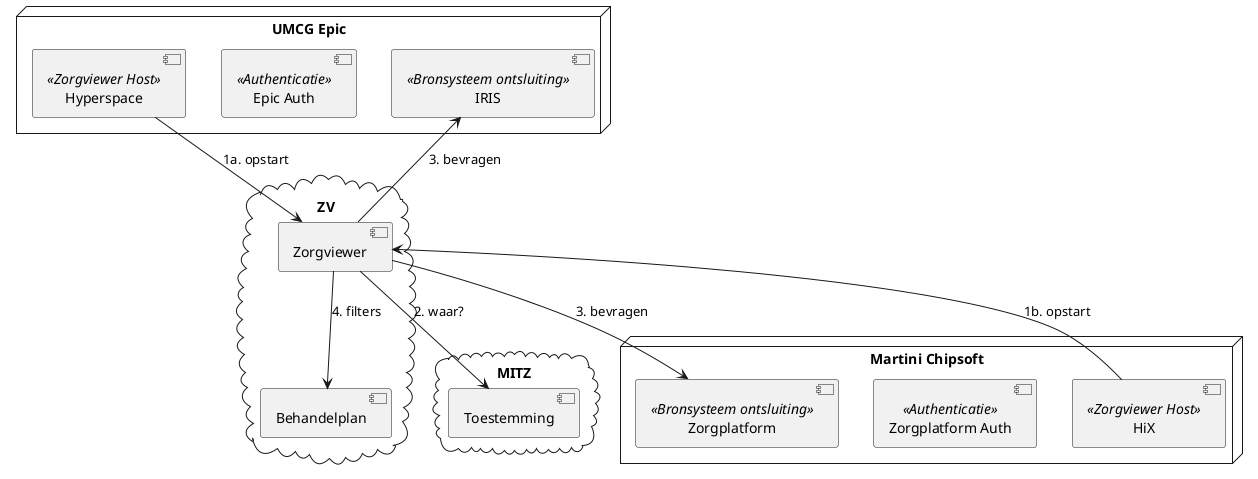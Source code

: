 @startuml

node "UMCG Epic" {
 [Hyperspace] <<Zorgviewer Host>>
 [Epic Auth] <<Authenticatie>>
 [IRIS] <<Bronsysteem ontsluiting>>
}

cloud "ZV" {
 [Zorgviewer]
 [Behandelplan]
}

cloud "MITZ" {
 [Toestemming]
}

[Zorgviewer]-->[Toestemming] : 2. waar?

node "Martini Chipsoft" {
 [HiX] <<Zorgviewer Host>>
 [Zorgplatform Auth] <<Authenticatie>>
 [Zorgplatform] <<Bronsysteem ontsluiting>>
}

[Hyperspace] --> [Zorgviewer] :  1a. opstart
[HiX] --> [Zorgviewer] : 1b. opstart
[Zorgviewer] --> [Zorgplatform] : 3. bevragen
[Zorgviewer] --> [IRIS] : 3. bevragen

[Zorgviewer]-->[Behandelplan] : 4. filters

@enduml
